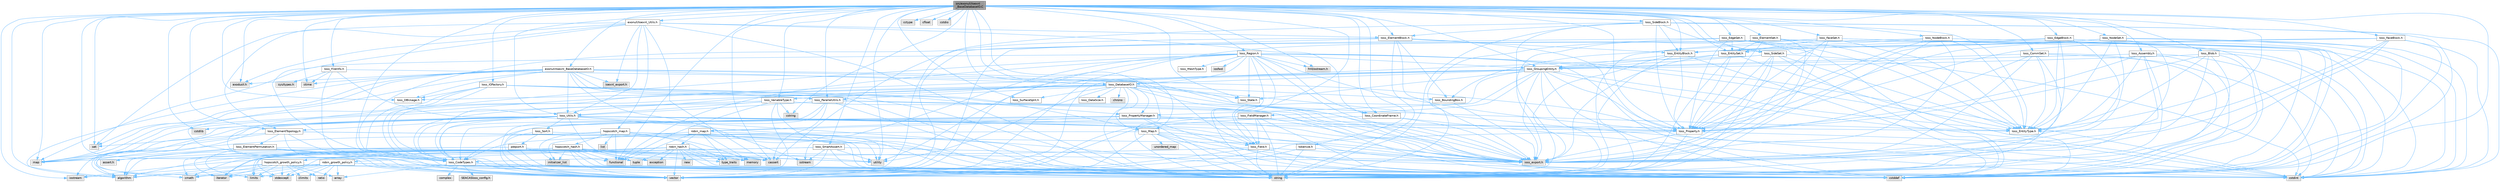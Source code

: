 digraph "src/exonull/Ioexnl_BaseDatabaseIO.C"
{
 // INTERACTIVE_SVG=YES
 // LATEX_PDF_SIZE
  bgcolor="transparent";
  edge [fontname=Helvetica,fontsize=10,labelfontname=Helvetica,labelfontsize=10];
  node [fontname=Helvetica,fontsize=10,shape=box,height=0.2,width=0.4];
  Node1 [id="Node000001",label="src/exonull/Ioexnl\l_BaseDatabaseIO.C",height=0.2,width=0.4,color="gray40", fillcolor="grey60", style="filled", fontcolor="black",tooltip=" "];
  Node1 -> Node2 [id="edge1_Node000001_Node000002",color="steelblue1",style="solid",tooltip=" "];
  Node2 [id="Node000002",label="Ioss_CodeTypes.h",height=0.2,width=0.4,color="grey40", fillcolor="white", style="filled",URL="$Ioss__CodeTypes_8h.html",tooltip=" "];
  Node2 -> Node3 [id="edge2_Node000002_Node000003",color="steelblue1",style="solid",tooltip=" "];
  Node3 [id="Node000003",label="array",height=0.2,width=0.4,color="grey60", fillcolor="#E0E0E0", style="filled",tooltip=" "];
  Node2 -> Node4 [id="edge3_Node000002_Node000004",color="steelblue1",style="solid",tooltip=" "];
  Node4 [id="Node000004",label="cstddef",height=0.2,width=0.4,color="grey60", fillcolor="#E0E0E0", style="filled",tooltip=" "];
  Node2 -> Node5 [id="edge4_Node000002_Node000005",color="steelblue1",style="solid",tooltip=" "];
  Node5 [id="Node000005",label="cstdint",height=0.2,width=0.4,color="grey60", fillcolor="#E0E0E0", style="filled",tooltip=" "];
  Node2 -> Node6 [id="edge5_Node000002_Node000006",color="steelblue1",style="solid",tooltip=" "];
  Node6 [id="Node000006",label="string",height=0.2,width=0.4,color="grey60", fillcolor="#E0E0E0", style="filled",tooltip=" "];
  Node2 -> Node7 [id="edge6_Node000002_Node000007",color="steelblue1",style="solid",tooltip=" "];
  Node7 [id="Node000007",label="vector",height=0.2,width=0.4,color="grey60", fillcolor="#E0E0E0", style="filled",tooltip=" "];
  Node2 -> Node8 [id="edge7_Node000002_Node000008",color="steelblue1",style="solid",tooltip=" "];
  Node8 [id="Node000008",label="SEACASIoss_config.h",height=0.2,width=0.4,color="grey60", fillcolor="#E0E0E0", style="filled",tooltip=" "];
  Node2 -> Node9 [id="edge8_Node000002_Node000009",color="steelblue1",style="solid",tooltip=" "];
  Node9 [id="Node000009",label="complex",height=0.2,width=0.4,color="grey60", fillcolor="#E0E0E0", style="filled",tooltip=" "];
  Node1 -> Node10 [id="edge9_Node000001_Node000010",color="steelblue1",style="solid",tooltip=" "];
  Node10 [id="Node000010",label="Ioss_ElementTopology.h",height=0.2,width=0.4,color="grey40", fillcolor="white", style="filled",URL="$Ioss__ElementTopology_8h.html",tooltip=" "];
  Node10 -> Node11 [id="edge10_Node000010_Node000011",color="steelblue1",style="solid",tooltip=" "];
  Node11 [id="Node000011",label="ioss_export.h",height=0.2,width=0.4,color="grey60", fillcolor="#E0E0E0", style="filled",tooltip=" "];
  Node10 -> Node2 [id="edge11_Node000010_Node000002",color="steelblue1",style="solid",tooltip=" "];
  Node10 -> Node12 [id="edge12_Node000010_Node000012",color="steelblue1",style="solid",tooltip=" "];
  Node12 [id="Node000012",label="Ioss_ElementPermutation.h",height=0.2,width=0.4,color="grey40", fillcolor="white", style="filled",URL="$Ioss__ElementPermutation_8h.html",tooltip=" "];
  Node12 -> Node11 [id="edge13_Node000012_Node000011",color="steelblue1",style="solid",tooltip=" "];
  Node12 -> Node2 [id="edge14_Node000012_Node000002",color="steelblue1",style="solid",tooltip=" "];
  Node12 -> Node13 [id="edge15_Node000012_Node000013",color="steelblue1",style="solid",tooltip=" "];
  Node13 [id="Node000013",label="assert.h",height=0.2,width=0.4,color="grey60", fillcolor="#E0E0E0", style="filled",tooltip=" "];
  Node12 -> Node14 [id="edge16_Node000012_Node000014",color="steelblue1",style="solid",tooltip=" "];
  Node14 [id="Node000014",label="limits",height=0.2,width=0.4,color="grey60", fillcolor="#E0E0E0", style="filled",tooltip=" "];
  Node12 -> Node15 [id="edge17_Node000012_Node000015",color="steelblue1",style="solid",tooltip=" "];
  Node15 [id="Node000015",label="map",height=0.2,width=0.4,color="grey60", fillcolor="#E0E0E0", style="filled",tooltip=" "];
  Node12 -> Node6 [id="edge18_Node000012_Node000006",color="steelblue1",style="solid",tooltip=" "];
  Node12 -> Node7 [id="edge19_Node000012_Node000007",color="steelblue1",style="solid",tooltip=" "];
  Node10 -> Node15 [id="edge20_Node000010_Node000015",color="steelblue1",style="solid",tooltip=" "];
  Node10 -> Node16 [id="edge21_Node000010_Node000016",color="steelblue1",style="solid",tooltip=" "];
  Node16 [id="Node000016",label="set",height=0.2,width=0.4,color="grey60", fillcolor="#E0E0E0", style="filled",tooltip=" "];
  Node10 -> Node6 [id="edge22_Node000010_Node000006",color="steelblue1",style="solid",tooltip=" "];
  Node10 -> Node7 [id="edge23_Node000010_Node000007",color="steelblue1",style="solid",tooltip=" "];
  Node1 -> Node17 [id="edge24_Node000001_Node000017",color="steelblue1",style="solid",tooltip=" "];
  Node17 [id="Node000017",label="Ioss_FileInfo.h",height=0.2,width=0.4,color="grey40", fillcolor="white", style="filled",URL="$Ioss__FileInfo_8h.html",tooltip=" "];
  Node17 -> Node11 [id="edge25_Node000017_Node000011",color="steelblue1",style="solid",tooltip=" "];
  Node17 -> Node2 [id="edge26_Node000017_Node000002",color="steelblue1",style="solid",tooltip=" "];
  Node17 -> Node18 [id="edge27_Node000017_Node000018",color="steelblue1",style="solid",tooltip=" "];
  Node18 [id="Node000018",label="ctime",height=0.2,width=0.4,color="grey60", fillcolor="#E0E0E0", style="filled",tooltip=" "];
  Node17 -> Node6 [id="edge28_Node000017_Node000006",color="steelblue1",style="solid",tooltip=" "];
  Node17 -> Node19 [id="edge29_Node000017_Node000019",color="steelblue1",style="solid",tooltip=" "];
  Node19 [id="Node000019",label="sys/types.h",height=0.2,width=0.4,color="grey60", fillcolor="#E0E0E0", style="filled",tooltip=" "];
  Node1 -> Node20 [id="edge30_Node000001_Node000020",color="steelblue1",style="solid",tooltip=" "];
  Node20 [id="Node000020",label="Ioss_IOFactory.h",height=0.2,width=0.4,color="grey40", fillcolor="white", style="filled",URL="$Ioss__IOFactory_8h.html",tooltip=" "];
  Node20 -> Node11 [id="edge31_Node000020_Node000011",color="steelblue1",style="solid",tooltip=" "];
  Node20 -> Node2 [id="edge32_Node000020_Node000002",color="steelblue1",style="solid",tooltip=" "];
  Node20 -> Node6 [id="edge33_Node000020_Node000006",color="steelblue1",style="solid",tooltip=" "];
  Node20 -> Node21 [id="edge34_Node000020_Node000021",color="steelblue1",style="solid",tooltip=" "];
  Node21 [id="Node000021",label="Ioss_DBUsage.h",height=0.2,width=0.4,color="grey40", fillcolor="white", style="filled",URL="$Ioss__DBUsage_8h.html",tooltip=" "];
  Node20 -> Node22 [id="edge35_Node000020_Node000022",color="steelblue1",style="solid",tooltip=" "];
  Node22 [id="Node000022",label="Ioss_ParallelUtils.h",height=0.2,width=0.4,color="grey40", fillcolor="white", style="filled",URL="$Ioss__ParallelUtils_8h.html",tooltip=" "];
  Node22 -> Node11 [id="edge36_Node000022_Node000011",color="steelblue1",style="solid",tooltip=" "];
  Node22 -> Node2 [id="edge37_Node000022_Node000002",color="steelblue1",style="solid",tooltip=" "];
  Node22 -> Node23 [id="edge38_Node000022_Node000023",color="steelblue1",style="solid",tooltip=" "];
  Node23 [id="Node000023",label="Ioss_Utils.h",height=0.2,width=0.4,color="grey40", fillcolor="white", style="filled",URL="$Ioss__Utils_8h.html",tooltip=" "];
  Node23 -> Node11 [id="edge39_Node000023_Node000011",color="steelblue1",style="solid",tooltip=" "];
  Node23 -> Node2 [id="edge40_Node000023_Node000002",color="steelblue1",style="solid",tooltip=" "];
  Node23 -> Node10 [id="edge41_Node000023_Node000010",color="steelblue1",style="solid",tooltip=" "];
  Node23 -> Node24 [id="edge42_Node000023_Node000024",color="steelblue1",style="solid",tooltip=" "];
  Node24 [id="Node000024",label="Ioss_EntityType.h",height=0.2,width=0.4,color="grey40", fillcolor="white", style="filled",URL="$Ioss__EntityType_8h.html",tooltip=" "];
  Node23 -> Node25 [id="edge43_Node000023_Node000025",color="steelblue1",style="solid",tooltip=" "];
  Node25 [id="Node000025",label="Ioss_Field.h",height=0.2,width=0.4,color="grey40", fillcolor="white", style="filled",URL="$Ioss__Field_8h.html",tooltip=" "];
  Node25 -> Node11 [id="edge44_Node000025_Node000011",color="steelblue1",style="solid",tooltip=" "];
  Node25 -> Node2 [id="edge45_Node000025_Node000002",color="steelblue1",style="solid",tooltip=" "];
  Node25 -> Node4 [id="edge46_Node000025_Node000004",color="steelblue1",style="solid",tooltip=" "];
  Node25 -> Node6 [id="edge47_Node000025_Node000006",color="steelblue1",style="solid",tooltip=" "];
  Node25 -> Node7 [id="edge48_Node000025_Node000007",color="steelblue1",style="solid",tooltip=" "];
  Node23 -> Node26 [id="edge49_Node000023_Node000026",color="steelblue1",style="solid",tooltip=" "];
  Node26 [id="Node000026",label="Ioss_Property.h",height=0.2,width=0.4,color="grey40", fillcolor="white", style="filled",URL="$Ioss__Property_8h.html",tooltip=" "];
  Node26 -> Node11 [id="edge50_Node000026_Node000011",color="steelblue1",style="solid",tooltip=" "];
  Node26 -> Node5 [id="edge51_Node000026_Node000005",color="steelblue1",style="solid",tooltip=" "];
  Node26 -> Node6 [id="edge52_Node000026_Node000006",color="steelblue1",style="solid",tooltip=" "];
  Node26 -> Node7 [id="edge53_Node000026_Node000007",color="steelblue1",style="solid",tooltip=" "];
  Node23 -> Node27 [id="edge54_Node000023_Node000027",color="steelblue1",style="solid",tooltip=" "];
  Node27 [id="Node000027",label="Ioss_Sort.h",height=0.2,width=0.4,color="grey40", fillcolor="white", style="filled",URL="$Ioss__Sort_8h.html",tooltip=" "];
  Node27 -> Node28 [id="edge55_Node000027_Node000028",color="steelblue1",style="solid",tooltip=" "];
  Node28 [id="Node000028",label="pdqsort.h",height=0.2,width=0.4,color="grey40", fillcolor="white", style="filled",URL="$pdqsort_8h.html",tooltip=" "];
  Node28 -> Node29 [id="edge56_Node000028_Node000029",color="steelblue1",style="solid",tooltip=" "];
  Node29 [id="Node000029",label="algorithm",height=0.2,width=0.4,color="grey60", fillcolor="#E0E0E0", style="filled",tooltip=" "];
  Node28 -> Node4 [id="edge57_Node000028_Node000004",color="steelblue1",style="solid",tooltip=" "];
  Node28 -> Node30 [id="edge58_Node000028_Node000030",color="steelblue1",style="solid",tooltip=" "];
  Node30 [id="Node000030",label="functional",height=0.2,width=0.4,color="grey60", fillcolor="#E0E0E0", style="filled",tooltip=" "];
  Node28 -> Node31 [id="edge59_Node000028_Node000031",color="steelblue1",style="solid",tooltip=" "];
  Node31 [id="Node000031",label="iterator",height=0.2,width=0.4,color="grey60", fillcolor="#E0E0E0", style="filled",tooltip=" "];
  Node28 -> Node32 [id="edge60_Node000028_Node000032",color="steelblue1",style="solid",tooltip=" "];
  Node32 [id="Node000032",label="utility",height=0.2,width=0.4,color="grey60", fillcolor="#E0E0E0", style="filled",tooltip=" "];
  Node27 -> Node4 [id="edge61_Node000027_Node000004",color="steelblue1",style="solid",tooltip=" "];
  Node27 -> Node7 [id="edge62_Node000027_Node000007",color="steelblue1",style="solid",tooltip=" "];
  Node23 -> Node29 [id="edge63_Node000023_Node000029",color="steelblue1",style="solid",tooltip=" "];
  Node23 -> Node33 [id="edge64_Node000023_Node000033",color="steelblue1",style="solid",tooltip=" "];
  Node33 [id="Node000033",label="cassert",height=0.2,width=0.4,color="grey60", fillcolor="#E0E0E0", style="filled",tooltip=" "];
  Node23 -> Node34 [id="edge65_Node000023_Node000034",color="steelblue1",style="solid",tooltip=" "];
  Node34 [id="Node000034",label="cmath",height=0.2,width=0.4,color="grey60", fillcolor="#E0E0E0", style="filled",tooltip=" "];
  Node23 -> Node4 [id="edge66_Node000023_Node000004",color="steelblue1",style="solid",tooltip=" "];
  Node23 -> Node5 [id="edge67_Node000023_Node000005",color="steelblue1",style="solid",tooltip=" "];
  Node23 -> Node35 [id="edge68_Node000023_Node000035",color="steelblue1",style="solid",tooltip=" "];
  Node35 [id="Node000035",label="cstdlib",height=0.2,width=0.4,color="grey60", fillcolor="#E0E0E0", style="filled",tooltip=" "];
  Node23 -> Node36 [id="edge69_Node000023_Node000036",color="steelblue1",style="solid",tooltip=" "];
  Node36 [id="Node000036",label="iostream",height=0.2,width=0.4,color="grey60", fillcolor="#E0E0E0", style="filled",tooltip=" "];
  Node23 -> Node37 [id="edge70_Node000023_Node000037",color="steelblue1",style="solid",tooltip=" "];
  Node37 [id="Node000037",label="stdexcept",height=0.2,width=0.4,color="grey60", fillcolor="#E0E0E0", style="filled",tooltip=" "];
  Node23 -> Node6 [id="edge71_Node000023_Node000006",color="steelblue1",style="solid",tooltip=" "];
  Node23 -> Node7 [id="edge72_Node000023_Node000007",color="steelblue1",style="solid",tooltip=" "];
  Node22 -> Node33 [id="edge73_Node000022_Node000033",color="steelblue1",style="solid",tooltip=" "];
  Node22 -> Node4 [id="edge74_Node000022_Node000004",color="steelblue1",style="solid",tooltip=" "];
  Node22 -> Node6 [id="edge75_Node000022_Node000006",color="steelblue1",style="solid",tooltip=" "];
  Node22 -> Node7 [id="edge76_Node000022_Node000007",color="steelblue1",style="solid",tooltip=" "];
  Node20 -> Node38 [id="edge77_Node000020_Node000038",color="steelblue1",style="solid",tooltip=" "];
  Node38 [id="Node000038",label="Ioss_PropertyManager.h",height=0.2,width=0.4,color="grey40", fillcolor="white", style="filled",URL="$Ioss__PropertyManager_8h.html",tooltip=" "];
  Node38 -> Node11 [id="edge78_Node000038_Node000011",color="steelblue1",style="solid",tooltip=" "];
  Node38 -> Node2 [id="edge79_Node000038_Node000002",color="steelblue1",style="solid",tooltip=" "];
  Node38 -> Node26 [id="edge80_Node000038_Node000026",color="steelblue1",style="solid",tooltip=" "];
  Node38 -> Node4 [id="edge81_Node000038_Node000004",color="steelblue1",style="solid",tooltip=" "];
  Node38 -> Node6 [id="edge82_Node000038_Node000006",color="steelblue1",style="solid",tooltip=" "];
  Node38 -> Node7 [id="edge83_Node000038_Node000007",color="steelblue1",style="solid",tooltip=" "];
  Node38 -> Node39 [id="edge84_Node000038_Node000039",color="steelblue1",style="solid",tooltip=" "];
  Node39 [id="Node000039",label="robin_map.h",height=0.2,width=0.4,color="grey40", fillcolor="white", style="filled",URL="$robin__map_8h.html",tooltip=" "];
  Node39 -> Node4 [id="edge85_Node000039_Node000004",color="steelblue1",style="solid",tooltip=" "];
  Node39 -> Node30 [id="edge86_Node000039_Node000030",color="steelblue1",style="solid",tooltip=" "];
  Node39 -> Node40 [id="edge87_Node000039_Node000040",color="steelblue1",style="solid",tooltip=" "];
  Node40 [id="Node000040",label="initializer_list",height=0.2,width=0.4,color="grey60", fillcolor="#E0E0E0", style="filled",tooltip=" "];
  Node39 -> Node41 [id="edge88_Node000039_Node000041",color="steelblue1",style="solid",tooltip=" "];
  Node41 [id="Node000041",label="memory",height=0.2,width=0.4,color="grey60", fillcolor="#E0E0E0", style="filled",tooltip=" "];
  Node39 -> Node42 [id="edge89_Node000039_Node000042",color="steelblue1",style="solid",tooltip=" "];
  Node42 [id="Node000042",label="type_traits",height=0.2,width=0.4,color="grey60", fillcolor="#E0E0E0", style="filled",tooltip=" "];
  Node39 -> Node32 [id="edge90_Node000039_Node000032",color="steelblue1",style="solid",tooltip=" "];
  Node39 -> Node43 [id="edge91_Node000039_Node000043",color="steelblue1",style="solid",tooltip=" "];
  Node43 [id="Node000043",label="robin_hash.h",height=0.2,width=0.4,color="grey40", fillcolor="white", style="filled",URL="$robin__hash_8h.html",tooltip=" "];
  Node43 -> Node29 [id="edge92_Node000043_Node000029",color="steelblue1",style="solid",tooltip=" "];
  Node43 -> Node33 [id="edge93_Node000043_Node000033",color="steelblue1",style="solid",tooltip=" "];
  Node43 -> Node34 [id="edge94_Node000043_Node000034",color="steelblue1",style="solid",tooltip=" "];
  Node43 -> Node4 [id="edge95_Node000043_Node000004",color="steelblue1",style="solid",tooltip=" "];
  Node43 -> Node5 [id="edge96_Node000043_Node000005",color="steelblue1",style="solid",tooltip=" "];
  Node43 -> Node44 [id="edge97_Node000043_Node000044",color="steelblue1",style="solid",tooltip=" "];
  Node44 [id="Node000044",label="exception",height=0.2,width=0.4,color="grey60", fillcolor="#E0E0E0", style="filled",tooltip=" "];
  Node43 -> Node31 [id="edge98_Node000043_Node000031",color="steelblue1",style="solid",tooltip=" "];
  Node43 -> Node14 [id="edge99_Node000043_Node000014",color="steelblue1",style="solid",tooltip=" "];
  Node43 -> Node41 [id="edge100_Node000043_Node000041",color="steelblue1",style="solid",tooltip=" "];
  Node43 -> Node45 [id="edge101_Node000043_Node000045",color="steelblue1",style="solid",tooltip=" "];
  Node45 [id="Node000045",label="new",height=0.2,width=0.4,color="grey60", fillcolor="#E0E0E0", style="filled",tooltip=" "];
  Node43 -> Node37 [id="edge102_Node000043_Node000037",color="steelblue1",style="solid",tooltip=" "];
  Node43 -> Node46 [id="edge103_Node000043_Node000046",color="steelblue1",style="solid",tooltip=" "];
  Node46 [id="Node000046",label="tuple",height=0.2,width=0.4,color="grey60", fillcolor="#E0E0E0", style="filled",tooltip=" "];
  Node43 -> Node42 [id="edge104_Node000043_Node000042",color="steelblue1",style="solid",tooltip=" "];
  Node43 -> Node32 [id="edge105_Node000043_Node000032",color="steelblue1",style="solid",tooltip=" "];
  Node43 -> Node7 [id="edge106_Node000043_Node000007",color="steelblue1",style="solid",tooltip=" "];
  Node43 -> Node47 [id="edge107_Node000043_Node000047",color="steelblue1",style="solid",tooltip=" "];
  Node47 [id="Node000047",label="robin_growth_policy.h",height=0.2,width=0.4,color="grey40", fillcolor="white", style="filled",URL="$robin__growth__policy_8h.html",tooltip=" "];
  Node47 -> Node29 [id="edge108_Node000047_Node000029",color="steelblue1",style="solid",tooltip=" "];
  Node47 -> Node3 [id="edge109_Node000047_Node000003",color="steelblue1",style="solid",tooltip=" "];
  Node47 -> Node48 [id="edge110_Node000047_Node000048",color="steelblue1",style="solid",tooltip=" "];
  Node48 [id="Node000048",label="climits",height=0.2,width=0.4,color="grey60", fillcolor="#E0E0E0", style="filled",tooltip=" "];
  Node47 -> Node34 [id="edge111_Node000047_Node000034",color="steelblue1",style="solid",tooltip=" "];
  Node47 -> Node4 [id="edge112_Node000047_Node000004",color="steelblue1",style="solid",tooltip=" "];
  Node47 -> Node5 [id="edge113_Node000047_Node000005",color="steelblue1",style="solid",tooltip=" "];
  Node47 -> Node31 [id="edge114_Node000047_Node000031",color="steelblue1",style="solid",tooltip=" "];
  Node47 -> Node14 [id="edge115_Node000047_Node000014",color="steelblue1",style="solid",tooltip=" "];
  Node47 -> Node49 [id="edge116_Node000047_Node000049",color="steelblue1",style="solid",tooltip=" "];
  Node49 [id="Node000049",label="ratio",height=0.2,width=0.4,color="grey60", fillcolor="#E0E0E0", style="filled",tooltip=" "];
  Node47 -> Node37 [id="edge117_Node000047_Node000037",color="steelblue1",style="solid",tooltip=" "];
  Node20 -> Node15 [id="edge118_Node000020_Node000015",color="steelblue1",style="solid",tooltip=" "];
  Node20 -> Node7 [id="edge119_Node000020_Node000007",color="steelblue1",style="solid",tooltip=" "];
  Node1 -> Node22 [id="edge120_Node000001_Node000022",color="steelblue1",style="solid",tooltip=" "];
  Node1 -> Node50 [id="edge121_Node000001_Node000050",color="steelblue1",style="solid",tooltip=" "];
  Node50 [id="Node000050",label="Ioss_SurfaceSplit.h",height=0.2,width=0.4,color="grey40", fillcolor="white", style="filled",URL="$Ioss__SurfaceSplit_8h.html",tooltip=" "];
  Node1 -> Node23 [id="edge122_Node000001_Node000023",color="steelblue1",style="solid",tooltip=" "];
  Node1 -> Node29 [id="edge123_Node000001_Node000029",color="steelblue1",style="solid",tooltip=" "];
  Node1 -> Node33 [id="edge124_Node000001_Node000033",color="steelblue1",style="solid",tooltip=" "];
  Node1 -> Node51 [id="edge125_Node000001_Node000051",color="steelblue1",style="solid",tooltip=" "];
  Node51 [id="Node000051",label="cctype",height=0.2,width=0.4,color="grey60", fillcolor="#E0E0E0", style="filled",tooltip=" "];
  Node1 -> Node52 [id="edge126_Node000001_Node000052",color="steelblue1",style="solid",tooltip=" "];
  Node52 [id="Node000052",label="cfloat",height=0.2,width=0.4,color="grey60", fillcolor="#E0E0E0", style="filled",tooltip=" "];
  Node1 -> Node4 [id="edge127_Node000001_Node000004",color="steelblue1",style="solid",tooltip=" "];
  Node1 -> Node53 [id="edge128_Node000001_Node000053",color="steelblue1",style="solid",tooltip=" "];
  Node53 [id="Node000053",label="cstdio",height=0.2,width=0.4,color="grey60", fillcolor="#E0E0E0", style="filled",tooltip=" "];
  Node1 -> Node35 [id="edge129_Node000001_Node000035",color="steelblue1",style="solid",tooltip=" "];
  Node1 -> Node54 [id="edge130_Node000001_Node000054",color="steelblue1",style="solid",tooltip=" "];
  Node54 [id="Node000054",label="cstring",height=0.2,width=0.4,color="grey60", fillcolor="#E0E0E0", style="filled",tooltip=" "];
  Node1 -> Node18 [id="edge131_Node000001_Node000018",color="steelblue1",style="solid",tooltip=" "];
  Node1 -> Node55 [id="edge132_Node000001_Node000055",color="steelblue1",style="solid",tooltip=" "];
  Node55 [id="Node000055",label="exodusII.h",height=0.2,width=0.4,color="grey60", fillcolor="#E0E0E0", style="filled",tooltip=" "];
  Node1 -> Node56 [id="edge133_Node000001_Node000056",color="steelblue1",style="solid",tooltip=" "];
  Node56 [id="Node000056",label="exonull/Ioexnl_BaseDatabaseIO.h",height=0.2,width=0.4,color="grey40", fillcolor="white", style="filled",URL="$Ioexnl__BaseDatabaseIO_8h.html",tooltip=" "];
  Node56 -> Node57 [id="edge134_Node000056_Node000057",color="steelblue1",style="solid",tooltip=" "];
  Node57 [id="Node000057",label="ioexnl_export.h",height=0.2,width=0.4,color="grey60", fillcolor="#E0E0E0", style="filled",tooltip=" "];
  Node56 -> Node21 [id="edge135_Node000056_Node000021",color="steelblue1",style="solid",tooltip=" "];
  Node56 -> Node58 [id="edge136_Node000056_Node000058",color="steelblue1",style="solid",tooltip=" "];
  Node58 [id="Node000058",label="Ioss_DatabaseIO.h",height=0.2,width=0.4,color="grey40", fillcolor="white", style="filled",URL="$Ioss__DatabaseIO_8h.html",tooltip=" "];
  Node58 -> Node11 [id="edge137_Node000058_Node000011",color="steelblue1",style="solid",tooltip=" "];
  Node58 -> Node59 [id="edge138_Node000058_Node000059",color="steelblue1",style="solid",tooltip=" "];
  Node59 [id="Node000059",label="Ioss_BoundingBox.h",height=0.2,width=0.4,color="grey40", fillcolor="white", style="filled",URL="$Ioss__BoundingBox_8h.html",tooltip=" "];
  Node59 -> Node11 [id="edge139_Node000059_Node000011",color="steelblue1",style="solid",tooltip=" "];
  Node58 -> Node2 [id="edge140_Node000058_Node000002",color="steelblue1",style="solid",tooltip=" "];
  Node58 -> Node21 [id="edge141_Node000058_Node000021",color="steelblue1",style="solid",tooltip=" "];
  Node58 -> Node60 [id="edge142_Node000058_Node000060",color="steelblue1",style="solid",tooltip=" "];
  Node60 [id="Node000060",label="Ioss_DataSize.h",height=0.2,width=0.4,color="grey40", fillcolor="white", style="filled",URL="$Ioss__DataSize_8h.html",tooltip=" "];
  Node58 -> Node24 [id="edge143_Node000058_Node000024",color="steelblue1",style="solid",tooltip=" "];
  Node58 -> Node61 [id="edge144_Node000058_Node000061",color="steelblue1",style="solid",tooltip=" "];
  Node61 [id="Node000061",label="Ioss_Map.h",height=0.2,width=0.4,color="grey40", fillcolor="white", style="filled",URL="$Ioss__Map_8h.html",tooltip=" "];
  Node61 -> Node11 [id="edge145_Node000061_Node000011",color="steelblue1",style="solid",tooltip=" "];
  Node61 -> Node2 [id="edge146_Node000061_Node000002",color="steelblue1",style="solid",tooltip=" "];
  Node61 -> Node25 [id="edge147_Node000061_Node000025",color="steelblue1",style="solid",tooltip=" "];
  Node61 -> Node4 [id="edge148_Node000061_Node000004",color="steelblue1",style="solid",tooltip=" "];
  Node61 -> Node5 [id="edge149_Node000061_Node000005",color="steelblue1",style="solid",tooltip=" "];
  Node61 -> Node6 [id="edge150_Node000061_Node000006",color="steelblue1",style="solid",tooltip=" "];
  Node61 -> Node7 [id="edge151_Node000061_Node000007",color="steelblue1",style="solid",tooltip=" "];
  Node61 -> Node62 [id="edge152_Node000061_Node000062",color="steelblue1",style="solid",tooltip=" "];
  Node62 [id="Node000062",label="unordered_map",height=0.2,width=0.4,color="grey60", fillcolor="#E0E0E0", style="filled",tooltip=" "];
  Node58 -> Node22 [id="edge153_Node000058_Node000022",color="steelblue1",style="solid",tooltip=" "];
  Node58 -> Node38 [id="edge154_Node000058_Node000038",color="steelblue1",style="solid",tooltip=" "];
  Node58 -> Node63 [id="edge155_Node000058_Node000063",color="steelblue1",style="solid",tooltip=" "];
  Node63 [id="Node000063",label="Ioss_State.h",height=0.2,width=0.4,color="grey40", fillcolor="white", style="filled",URL="$Ioss__State_8h.html",tooltip=" "];
  Node58 -> Node50 [id="edge156_Node000058_Node000050",color="steelblue1",style="solid",tooltip=" "];
  Node58 -> Node64 [id="edge157_Node000058_Node000064",color="steelblue1",style="solid",tooltip=" "];
  Node64 [id="Node000064",label="chrono",height=0.2,width=0.4,color="grey60", fillcolor="#E0E0E0", style="filled",tooltip=" "];
  Node58 -> Node4 [id="edge158_Node000058_Node000004",color="steelblue1",style="solid",tooltip=" "];
  Node58 -> Node5 [id="edge159_Node000058_Node000005",color="steelblue1",style="solid",tooltip=" "];
  Node58 -> Node15 [id="edge160_Node000058_Node000015",color="steelblue1",style="solid",tooltip=" "];
  Node58 -> Node6 [id="edge161_Node000058_Node000006",color="steelblue1",style="solid",tooltip=" "];
  Node58 -> Node32 [id="edge162_Node000058_Node000032",color="steelblue1",style="solid",tooltip=" "];
  Node58 -> Node7 [id="edge163_Node000058_Node000007",color="steelblue1",style="solid",tooltip=" "];
  Node56 -> Node25 [id="edge164_Node000056_Node000025",color="steelblue1",style="solid",tooltip=" "];
  Node56 -> Node61 [id="edge165_Node000056_Node000061",color="steelblue1",style="solid",tooltip=" "];
  Node56 -> Node23 [id="edge166_Node000056_Node000023",color="steelblue1",style="solid",tooltip=" "];
  Node56 -> Node55 [id="edge167_Node000056_Node000055",color="steelblue1",style="solid",tooltip=" "];
  Node56 -> Node29 [id="edge168_Node000056_Node000029",color="steelblue1",style="solid",tooltip=" "];
  Node56 -> Node5 [id="edge169_Node000056_Node000005",color="steelblue1",style="solid",tooltip=" "];
  Node56 -> Node18 [id="edge170_Node000056_Node000018",color="steelblue1",style="solid",tooltip=" "];
  Node56 -> Node15 [id="edge171_Node000056_Node000015",color="steelblue1",style="solid",tooltip=" "];
  Node56 -> Node16 [id="edge172_Node000056_Node000016",color="steelblue1",style="solid",tooltip=" "];
  Node56 -> Node65 [id="edge173_Node000056_Node000065",color="steelblue1",style="solid",tooltip=" "];
  Node65 [id="Node000065",label="sstream",height=0.2,width=0.4,color="grey60", fillcolor="#E0E0E0", style="filled",tooltip=" "];
  Node56 -> Node6 [id="edge174_Node000056_Node000006",color="steelblue1",style="solid",tooltip=" "];
  Node56 -> Node7 [id="edge175_Node000056_Node000007",color="steelblue1",style="solid",tooltip=" "];
  Node1 -> Node66 [id="edge176_Node000001_Node000066",color="steelblue1",style="solid",tooltip=" "];
  Node66 [id="Node000066",label="exonull/Ioexnl_Utils.h",height=0.2,width=0.4,color="grey40", fillcolor="white", style="filled",URL="$Ioexnl__Utils_8h.html",tooltip=" "];
  Node66 -> Node57 [id="edge177_Node000066_Node000057",color="steelblue1",style="solid",tooltip=" "];
  Node66 -> Node67 [id="edge178_Node000066_Node000067",color="steelblue1",style="solid",tooltip=" "];
  Node67 [id="Node000067",label="Ioss_CoordinateFrame.h",height=0.2,width=0.4,color="grey40", fillcolor="white", style="filled",URL="$Ioss__CoordinateFrame_8h.html",tooltip=" "];
  Node67 -> Node11 [id="edge179_Node000067_Node000011",color="steelblue1",style="solid",tooltip=" "];
  Node67 -> Node5 [id="edge180_Node000067_Node000005",color="steelblue1",style="solid",tooltip=" "];
  Node67 -> Node7 [id="edge181_Node000067_Node000007",color="steelblue1",style="solid",tooltip=" "];
  Node66 -> Node68 [id="edge182_Node000066_Node000068",color="steelblue1",style="solid",tooltip=" "];
  Node68 [id="Node000068",label="Ioss_ElementBlock.h",height=0.2,width=0.4,color="grey40", fillcolor="white", style="filled",URL="$Ioss__ElementBlock_8h.html",tooltip=" "];
  Node68 -> Node11 [id="edge183_Node000068_Node000011",color="steelblue1",style="solid",tooltip=" "];
  Node68 -> Node59 [id="edge184_Node000068_Node000059",color="steelblue1",style="solid",tooltip=" "];
  Node68 -> Node2 [id="edge185_Node000068_Node000002",color="steelblue1",style="solid",tooltip=" "];
  Node68 -> Node69 [id="edge186_Node000068_Node000069",color="steelblue1",style="solid",tooltip=" "];
  Node69 [id="Node000069",label="Ioss_EntityBlock.h",height=0.2,width=0.4,color="grey40", fillcolor="white", style="filled",URL="$Ioss__EntityBlock_8h.html",tooltip=" "];
  Node69 -> Node11 [id="edge187_Node000069_Node000011",color="steelblue1",style="solid",tooltip=" "];
  Node69 -> Node70 [id="edge188_Node000069_Node000070",color="steelblue1",style="solid",tooltip=" "];
  Node70 [id="Node000070",label="Ioss_GroupingEntity.h",height=0.2,width=0.4,color="grey40", fillcolor="white", style="filled",URL="$Ioss__GroupingEntity_8h.html",tooltip=" "];
  Node70 -> Node11 [id="edge189_Node000070_Node000011",color="steelblue1",style="solid",tooltip=" "];
  Node70 -> Node2 [id="edge190_Node000070_Node000002",color="steelblue1",style="solid",tooltip=" "];
  Node70 -> Node58 [id="edge191_Node000070_Node000058",color="steelblue1",style="solid",tooltip=" "];
  Node70 -> Node24 [id="edge192_Node000070_Node000024",color="steelblue1",style="solid",tooltip=" "];
  Node70 -> Node25 [id="edge193_Node000070_Node000025",color="steelblue1",style="solid",tooltip=" "];
  Node70 -> Node71 [id="edge194_Node000070_Node000071",color="steelblue1",style="solid",tooltip=" "];
  Node71 [id="Node000071",label="Ioss_FieldManager.h",height=0.2,width=0.4,color="grey40", fillcolor="white", style="filled",URL="$Ioss__FieldManager_8h.html",tooltip=" "];
  Node71 -> Node11 [id="edge195_Node000071_Node000011",color="steelblue1",style="solid",tooltip=" "];
  Node71 -> Node2 [id="edge196_Node000071_Node000002",color="steelblue1",style="solid",tooltip=" "];
  Node71 -> Node25 [id="edge197_Node000071_Node000025",color="steelblue1",style="solid",tooltip=" "];
  Node71 -> Node4 [id="edge198_Node000071_Node000004",color="steelblue1",style="solid",tooltip=" "];
  Node71 -> Node6 [id="edge199_Node000071_Node000006",color="steelblue1",style="solid",tooltip=" "];
  Node71 -> Node7 [id="edge200_Node000071_Node000007",color="steelblue1",style="solid",tooltip=" "];
  Node71 -> Node39 [id="edge201_Node000071_Node000039",color="steelblue1",style="solid",tooltip=" "];
  Node70 -> Node26 [id="edge202_Node000070_Node000026",color="steelblue1",style="solid",tooltip=" "];
  Node70 -> Node38 [id="edge203_Node000070_Node000038",color="steelblue1",style="solid",tooltip=" "];
  Node70 -> Node63 [id="edge204_Node000070_Node000063",color="steelblue1",style="solid",tooltip=" "];
  Node70 -> Node72 [id="edge205_Node000070_Node000072",color="steelblue1",style="solid",tooltip=" "];
  Node72 [id="Node000072",label="Ioss_VariableType.h",height=0.2,width=0.4,color="grey40", fillcolor="white", style="filled",URL="$Ioss__VariableType_8h.html",tooltip=" "];
  Node72 -> Node11 [id="edge206_Node000072_Node000011",color="steelblue1",style="solid",tooltip=" "];
  Node72 -> Node2 [id="edge207_Node000072_Node000002",color="steelblue1",style="solid",tooltip=" "];
  Node72 -> Node23 [id="edge208_Node000072_Node000023",color="steelblue1",style="solid",tooltip=" "];
  Node72 -> Node54 [id="edge209_Node000072_Node000054",color="steelblue1",style="solid",tooltip=" "];
  Node72 -> Node30 [id="edge210_Node000072_Node000030",color="steelblue1",style="solid",tooltip=" "];
  Node72 -> Node15 [id="edge211_Node000072_Node000015",color="steelblue1",style="solid",tooltip=" "];
  Node72 -> Node6 [id="edge212_Node000072_Node000006",color="steelblue1",style="solid",tooltip=" "];
  Node72 -> Node7 [id="edge213_Node000072_Node000007",color="steelblue1",style="solid",tooltip=" "];
  Node70 -> Node4 [id="edge214_Node000070_Node000004",color="steelblue1",style="solid",tooltip=" "];
  Node70 -> Node5 [id="edge215_Node000070_Node000005",color="steelblue1",style="solid",tooltip=" "];
  Node70 -> Node6 [id="edge216_Node000070_Node000006",color="steelblue1",style="solid",tooltip=" "];
  Node70 -> Node7 [id="edge217_Node000070_Node000007",color="steelblue1",style="solid",tooltip=" "];
  Node69 -> Node26 [id="edge218_Node000069_Node000026",color="steelblue1",style="solid",tooltip=" "];
  Node69 -> Node4 [id="edge219_Node000069_Node000004",color="steelblue1",style="solid",tooltip=" "];
  Node69 -> Node6 [id="edge220_Node000069_Node000006",color="steelblue1",style="solid",tooltip=" "];
  Node68 -> Node26 [id="edge221_Node000068_Node000026",color="steelblue1",style="solid",tooltip=" "];
  Node68 -> Node33 [id="edge222_Node000068_Node000033",color="steelblue1",style="solid",tooltip=" "];
  Node68 -> Node6 [id="edge223_Node000068_Node000006",color="steelblue1",style="solid",tooltip=" "];
  Node66 -> Node10 [id="edge224_Node000066_Node000010",color="steelblue1",style="solid",tooltip=" "];
  Node66 -> Node23 [id="edge225_Node000066_Node000023",color="steelblue1",style="solid",tooltip=" "];
  Node66 -> Node33 [id="edge226_Node000066_Node000033",color="steelblue1",style="solid",tooltip=" "];
  Node66 -> Node55 [id="edge227_Node000066_Node000055",color="steelblue1",style="solid",tooltip=" "];
  Node66 -> Node16 [id="edge228_Node000066_Node000016",color="steelblue1",style="solid",tooltip=" "];
  Node66 -> Node6 [id="edge229_Node000066_Node000006",color="steelblue1",style="solid",tooltip=" "];
  Node66 -> Node7 [id="edge230_Node000066_Node000007",color="steelblue1",style="solid",tooltip=" "];
  Node66 -> Node73 [id="edge231_Node000066_Node000073",color="steelblue1",style="solid",tooltip=" "];
  Node73 [id="Node000073",label="hopscotch_map.h",height=0.2,width=0.4,color="grey40", fillcolor="white", style="filled",URL="$hopscotch__map_8h.html",tooltip=" "];
  Node73 -> Node29 [id="edge232_Node000073_Node000029",color="steelblue1",style="solid",tooltip=" "];
  Node73 -> Node4 [id="edge233_Node000073_Node000004",color="steelblue1",style="solid",tooltip=" "];
  Node73 -> Node30 [id="edge234_Node000073_Node000030",color="steelblue1",style="solid",tooltip=" "];
  Node73 -> Node40 [id="edge235_Node000073_Node000040",color="steelblue1",style="solid",tooltip=" "];
  Node73 -> Node74 [id="edge236_Node000073_Node000074",color="steelblue1",style="solid",tooltip=" "];
  Node74 [id="Node000074",label="list",height=0.2,width=0.4,color="grey60", fillcolor="#E0E0E0", style="filled",tooltip=" "];
  Node73 -> Node41 [id="edge237_Node000073_Node000041",color="steelblue1",style="solid",tooltip=" "];
  Node73 -> Node42 [id="edge238_Node000073_Node000042",color="steelblue1",style="solid",tooltip=" "];
  Node73 -> Node32 [id="edge239_Node000073_Node000032",color="steelblue1",style="solid",tooltip=" "];
  Node73 -> Node75 [id="edge240_Node000073_Node000075",color="steelblue1",style="solid",tooltip=" "];
  Node75 [id="Node000075",label="hopscotch_hash.h",height=0.2,width=0.4,color="grey40", fillcolor="white", style="filled",URL="$hopscotch__hash_8h.html",tooltip=" "];
  Node75 -> Node29 [id="edge241_Node000075_Node000029",color="steelblue1",style="solid",tooltip=" "];
  Node75 -> Node33 [id="edge242_Node000075_Node000033",color="steelblue1",style="solid",tooltip=" "];
  Node75 -> Node34 [id="edge243_Node000075_Node000034",color="steelblue1",style="solid",tooltip=" "];
  Node75 -> Node4 [id="edge244_Node000075_Node000004",color="steelblue1",style="solid",tooltip=" "];
  Node75 -> Node5 [id="edge245_Node000075_Node000005",color="steelblue1",style="solid",tooltip=" "];
  Node75 -> Node44 [id="edge246_Node000075_Node000044",color="steelblue1",style="solid",tooltip=" "];
  Node75 -> Node30 [id="edge247_Node000075_Node000030",color="steelblue1",style="solid",tooltip=" "];
  Node75 -> Node40 [id="edge248_Node000075_Node000040",color="steelblue1",style="solid",tooltip=" "];
  Node75 -> Node31 [id="edge249_Node000075_Node000031",color="steelblue1",style="solid",tooltip=" "];
  Node75 -> Node14 [id="edge250_Node000075_Node000014",color="steelblue1",style="solid",tooltip=" "];
  Node75 -> Node41 [id="edge251_Node000075_Node000041",color="steelblue1",style="solid",tooltip=" "];
  Node75 -> Node37 [id="edge252_Node000075_Node000037",color="steelblue1",style="solid",tooltip=" "];
  Node75 -> Node46 [id="edge253_Node000075_Node000046",color="steelblue1",style="solid",tooltip=" "];
  Node75 -> Node42 [id="edge254_Node000075_Node000042",color="steelblue1",style="solid",tooltip=" "];
  Node75 -> Node32 [id="edge255_Node000075_Node000032",color="steelblue1",style="solid",tooltip=" "];
  Node75 -> Node7 [id="edge256_Node000075_Node000007",color="steelblue1",style="solid",tooltip=" "];
  Node75 -> Node76 [id="edge257_Node000075_Node000076",color="steelblue1",style="solid",tooltip=" "];
  Node76 [id="Node000076",label="hopscotch_growth_policy.h",height=0.2,width=0.4,color="grey40", fillcolor="white", style="filled",URL="$hopscotch__growth__policy_8h.html",tooltip=" "];
  Node76 -> Node29 [id="edge258_Node000076_Node000029",color="steelblue1",style="solid",tooltip=" "];
  Node76 -> Node3 [id="edge259_Node000076_Node000003",color="steelblue1",style="solid",tooltip=" "];
  Node76 -> Node48 [id="edge260_Node000076_Node000048",color="steelblue1",style="solid",tooltip=" "];
  Node76 -> Node34 [id="edge261_Node000076_Node000034",color="steelblue1",style="solid",tooltip=" "];
  Node76 -> Node4 [id="edge262_Node000076_Node000004",color="steelblue1",style="solid",tooltip=" "];
  Node76 -> Node5 [id="edge263_Node000076_Node000005",color="steelblue1",style="solid",tooltip=" "];
  Node76 -> Node31 [id="edge264_Node000076_Node000031",color="steelblue1",style="solid",tooltip=" "];
  Node76 -> Node14 [id="edge265_Node000076_Node000014",color="steelblue1",style="solid",tooltip=" "];
  Node76 -> Node49 [id="edge266_Node000076_Node000049",color="steelblue1",style="solid",tooltip=" "];
  Node76 -> Node37 [id="edge267_Node000076_Node000037",color="steelblue1",style="solid",tooltip=" "];
  Node76 -> Node36 [id="edge268_Node000076_Node000036",color="steelblue1",style="solid",tooltip=" "];
  Node1 -> Node77 [id="edge269_Node000001_Node000077",color="steelblue1",style="solid",tooltip=" "];
  Node77 [id="Node000077",label="fmt/ostream.h",height=0.2,width=0.4,color="grey60", fillcolor="#E0E0E0", style="filled",tooltip=" "];
  Node1 -> Node30 [id="edge270_Node000001_Node000030",color="steelblue1",style="solid",tooltip=" "];
  Node1 -> Node36 [id="edge271_Node000001_Node000036",color="steelblue1",style="solid",tooltip=" "];
  Node1 -> Node15 [id="edge272_Node000001_Node000015",color="steelblue1",style="solid",tooltip=" "];
  Node1 -> Node16 [id="edge273_Node000001_Node000016",color="steelblue1",style="solid",tooltip=" "];
  Node1 -> Node6 [id="edge274_Node000001_Node000006",color="steelblue1",style="solid",tooltip=" "];
  Node1 -> Node78 [id="edge275_Node000001_Node000078",color="steelblue1",style="solid",tooltip=" "];
  Node78 [id="Node000078",label="tokenize.h",height=0.2,width=0.4,color="grey40", fillcolor="white", style="filled",URL="$tokenize_8h.html",tooltip=" "];
  Node78 -> Node11 [id="edge276_Node000078_Node000011",color="steelblue1",style="solid",tooltip=" "];
  Node78 -> Node6 [id="edge277_Node000078_Node000006",color="steelblue1",style="solid",tooltip=" "];
  Node78 -> Node7 [id="edge278_Node000078_Node000007",color="steelblue1",style="solid",tooltip=" "];
  Node1 -> Node32 [id="edge279_Node000001_Node000032",color="steelblue1",style="solid",tooltip=" "];
  Node1 -> Node7 [id="edge280_Node000001_Node000007",color="steelblue1",style="solid",tooltip=" "];
  Node1 -> Node79 [id="edge281_Node000001_Node000079",color="steelblue1",style="solid",tooltip=" "];
  Node79 [id="Node000079",label="Ioss_Assembly.h",height=0.2,width=0.4,color="grey40", fillcolor="white", style="filled",URL="$Ioss__Assembly_8h.html",tooltip=" "];
  Node79 -> Node11 [id="edge282_Node000079_Node000011",color="steelblue1",style="solid",tooltip=" "];
  Node79 -> Node24 [id="edge283_Node000079_Node000024",color="steelblue1",style="solid",tooltip=" "];
  Node79 -> Node26 [id="edge284_Node000079_Node000026",color="steelblue1",style="solid",tooltip=" "];
  Node79 -> Node70 [id="edge285_Node000079_Node000070",color="steelblue1",style="solid",tooltip=" "];
  Node79 -> Node4 [id="edge286_Node000079_Node000004",color="steelblue1",style="solid",tooltip=" "];
  Node79 -> Node5 [id="edge287_Node000079_Node000005",color="steelblue1",style="solid",tooltip=" "];
  Node79 -> Node6 [id="edge288_Node000079_Node000006",color="steelblue1",style="solid",tooltip=" "];
  Node1 -> Node80 [id="edge289_Node000001_Node000080",color="steelblue1",style="solid",tooltip=" "];
  Node80 [id="Node000080",label="Ioss_Blob.h",height=0.2,width=0.4,color="grey40", fillcolor="white", style="filled",URL="$Ioss__Blob_8h.html",tooltip=" "];
  Node80 -> Node11 [id="edge290_Node000080_Node000011",color="steelblue1",style="solid",tooltip=" "];
  Node80 -> Node24 [id="edge291_Node000080_Node000024",color="steelblue1",style="solid",tooltip=" "];
  Node80 -> Node26 [id="edge292_Node000080_Node000026",color="steelblue1",style="solid",tooltip=" "];
  Node80 -> Node70 [id="edge293_Node000080_Node000070",color="steelblue1",style="solid",tooltip=" "];
  Node80 -> Node4 [id="edge294_Node000080_Node000004",color="steelblue1",style="solid",tooltip=" "];
  Node80 -> Node5 [id="edge295_Node000080_Node000005",color="steelblue1",style="solid",tooltip=" "];
  Node80 -> Node6 [id="edge296_Node000080_Node000006",color="steelblue1",style="solid",tooltip=" "];
  Node1 -> Node81 [id="edge297_Node000001_Node000081",color="steelblue1",style="solid",tooltip=" "];
  Node81 [id="Node000081",label="Ioss_CommSet.h",height=0.2,width=0.4,color="grey40", fillcolor="white", style="filled",URL="$Ioss__CommSet_8h.html",tooltip=" "];
  Node81 -> Node11 [id="edge298_Node000081_Node000011",color="steelblue1",style="solid",tooltip=" "];
  Node81 -> Node24 [id="edge299_Node000081_Node000024",color="steelblue1",style="solid",tooltip=" "];
  Node81 -> Node70 [id="edge300_Node000081_Node000070",color="steelblue1",style="solid",tooltip=" "];
  Node81 -> Node26 [id="edge301_Node000081_Node000026",color="steelblue1",style="solid",tooltip=" "];
  Node81 -> Node4 [id="edge302_Node000081_Node000004",color="steelblue1",style="solid",tooltip=" "];
  Node81 -> Node5 [id="edge303_Node000081_Node000005",color="steelblue1",style="solid",tooltip=" "];
  Node81 -> Node6 [id="edge304_Node000081_Node000006",color="steelblue1",style="solid",tooltip=" "];
  Node1 -> Node67 [id="edge305_Node000001_Node000067",color="steelblue1",style="solid",tooltip=" "];
  Node1 -> Node21 [id="edge306_Node000001_Node000021",color="steelblue1",style="solid",tooltip=" "];
  Node1 -> Node58 [id="edge307_Node000001_Node000058",color="steelblue1",style="solid",tooltip=" "];
  Node1 -> Node82 [id="edge308_Node000001_Node000082",color="steelblue1",style="solid",tooltip=" "];
  Node82 [id="Node000082",label="Ioss_EdgeBlock.h",height=0.2,width=0.4,color="grey40", fillcolor="white", style="filled",URL="$Ioss__EdgeBlock_8h.html",tooltip=" "];
  Node82 -> Node11 [id="edge309_Node000082_Node000011",color="steelblue1",style="solid",tooltip=" "];
  Node82 -> Node24 [id="edge310_Node000082_Node000024",color="steelblue1",style="solid",tooltip=" "];
  Node82 -> Node69 [id="edge311_Node000082_Node000069",color="steelblue1",style="solid",tooltip=" "];
  Node82 -> Node26 [id="edge312_Node000082_Node000026",color="steelblue1",style="solid",tooltip=" "];
  Node82 -> Node4 [id="edge313_Node000082_Node000004",color="steelblue1",style="solid",tooltip=" "];
  Node82 -> Node5 [id="edge314_Node000082_Node000005",color="steelblue1",style="solid",tooltip=" "];
  Node82 -> Node6 [id="edge315_Node000082_Node000006",color="steelblue1",style="solid",tooltip=" "];
  Node1 -> Node83 [id="edge316_Node000001_Node000083",color="steelblue1",style="solid",tooltip=" "];
  Node83 [id="Node000083",label="Ioss_EdgeSet.h",height=0.2,width=0.4,color="grey40", fillcolor="white", style="filled",URL="$Ioss__EdgeSet_8h.html",tooltip=" "];
  Node83 -> Node11 [id="edge317_Node000083_Node000011",color="steelblue1",style="solid",tooltip=" "];
  Node83 -> Node24 [id="edge318_Node000083_Node000024",color="steelblue1",style="solid",tooltip=" "];
  Node83 -> Node26 [id="edge319_Node000083_Node000026",color="steelblue1",style="solid",tooltip=" "];
  Node83 -> Node84 [id="edge320_Node000083_Node000084",color="steelblue1",style="solid",tooltip=" "];
  Node84 [id="Node000084",label="Ioss_EntitySet.h",height=0.2,width=0.4,color="grey40", fillcolor="white", style="filled",URL="$Ioss__EntitySet_8h.html",tooltip=" "];
  Node84 -> Node11 [id="edge321_Node000084_Node000011",color="steelblue1",style="solid",tooltip=" "];
  Node84 -> Node70 [id="edge322_Node000084_Node000070",color="steelblue1",style="solid",tooltip=" "];
  Node84 -> Node26 [id="edge323_Node000084_Node000026",color="steelblue1",style="solid",tooltip=" "];
  Node84 -> Node4 [id="edge324_Node000084_Node000004",color="steelblue1",style="solid",tooltip=" "];
  Node84 -> Node6 [id="edge325_Node000084_Node000006",color="steelblue1",style="solid",tooltip=" "];
  Node83 -> Node4 [id="edge326_Node000083_Node000004",color="steelblue1",style="solid",tooltip=" "];
  Node83 -> Node5 [id="edge327_Node000083_Node000005",color="steelblue1",style="solid",tooltip=" "];
  Node83 -> Node6 [id="edge328_Node000083_Node000006",color="steelblue1",style="solid",tooltip=" "];
  Node83 -> Node7 [id="edge329_Node000083_Node000007",color="steelblue1",style="solid",tooltip=" "];
  Node1 -> Node68 [id="edge330_Node000001_Node000068",color="steelblue1",style="solid",tooltip=" "];
  Node1 -> Node85 [id="edge331_Node000001_Node000085",color="steelblue1",style="solid",tooltip=" "];
  Node85 [id="Node000085",label="Ioss_ElementSet.h",height=0.2,width=0.4,color="grey40", fillcolor="white", style="filled",URL="$Ioss__ElementSet_8h.html",tooltip=" "];
  Node85 -> Node11 [id="edge332_Node000085_Node000011",color="steelblue1",style="solid",tooltip=" "];
  Node85 -> Node24 [id="edge333_Node000085_Node000024",color="steelblue1",style="solid",tooltip=" "];
  Node85 -> Node26 [id="edge334_Node000085_Node000026",color="steelblue1",style="solid",tooltip=" "];
  Node85 -> Node84 [id="edge335_Node000085_Node000084",color="steelblue1",style="solid",tooltip=" "];
  Node85 -> Node4 [id="edge336_Node000085_Node000004",color="steelblue1",style="solid",tooltip=" "];
  Node85 -> Node5 [id="edge337_Node000085_Node000005",color="steelblue1",style="solid",tooltip=" "];
  Node85 -> Node6 [id="edge338_Node000085_Node000006",color="steelblue1",style="solid",tooltip=" "];
  Node85 -> Node7 [id="edge339_Node000085_Node000007",color="steelblue1",style="solid",tooltip=" "];
  Node1 -> Node69 [id="edge340_Node000001_Node000069",color="steelblue1",style="solid",tooltip=" "];
  Node1 -> Node84 [id="edge341_Node000001_Node000084",color="steelblue1",style="solid",tooltip=" "];
  Node1 -> Node24 [id="edge342_Node000001_Node000024",color="steelblue1",style="solid",tooltip=" "];
  Node1 -> Node86 [id="edge343_Node000001_Node000086",color="steelblue1",style="solid",tooltip=" "];
  Node86 [id="Node000086",label="Ioss_FaceBlock.h",height=0.2,width=0.4,color="grey40", fillcolor="white", style="filled",URL="$Ioss__FaceBlock_8h.html",tooltip=" "];
  Node86 -> Node11 [id="edge344_Node000086_Node000011",color="steelblue1",style="solid",tooltip=" "];
  Node86 -> Node24 [id="edge345_Node000086_Node000024",color="steelblue1",style="solid",tooltip=" "];
  Node86 -> Node69 [id="edge346_Node000086_Node000069",color="steelblue1",style="solid",tooltip=" "];
  Node86 -> Node26 [id="edge347_Node000086_Node000026",color="steelblue1",style="solid",tooltip=" "];
  Node86 -> Node4 [id="edge348_Node000086_Node000004",color="steelblue1",style="solid",tooltip=" "];
  Node86 -> Node5 [id="edge349_Node000086_Node000005",color="steelblue1",style="solid",tooltip=" "];
  Node86 -> Node6 [id="edge350_Node000086_Node000006",color="steelblue1",style="solid",tooltip=" "];
  Node1 -> Node87 [id="edge351_Node000001_Node000087",color="steelblue1",style="solid",tooltip=" "];
  Node87 [id="Node000087",label="Ioss_FaceSet.h",height=0.2,width=0.4,color="grey40", fillcolor="white", style="filled",URL="$Ioss__FaceSet_8h.html",tooltip=" "];
  Node87 -> Node11 [id="edge352_Node000087_Node000011",color="steelblue1",style="solid",tooltip=" "];
  Node87 -> Node24 [id="edge353_Node000087_Node000024",color="steelblue1",style="solid",tooltip=" "];
  Node87 -> Node26 [id="edge354_Node000087_Node000026",color="steelblue1",style="solid",tooltip=" "];
  Node87 -> Node84 [id="edge355_Node000087_Node000084",color="steelblue1",style="solid",tooltip=" "];
  Node87 -> Node4 [id="edge356_Node000087_Node000004",color="steelblue1",style="solid",tooltip=" "];
  Node87 -> Node5 [id="edge357_Node000087_Node000005",color="steelblue1",style="solid",tooltip=" "];
  Node87 -> Node6 [id="edge358_Node000087_Node000006",color="steelblue1",style="solid",tooltip=" "];
  Node87 -> Node7 [id="edge359_Node000087_Node000007",color="steelblue1",style="solid",tooltip=" "];
  Node1 -> Node25 [id="edge360_Node000001_Node000025",color="steelblue1",style="solid",tooltip=" "];
  Node1 -> Node70 [id="edge361_Node000001_Node000070",color="steelblue1",style="solid",tooltip=" "];
  Node1 -> Node61 [id="edge362_Node000001_Node000061",color="steelblue1",style="solid",tooltip=" "];
  Node1 -> Node88 [id="edge363_Node000001_Node000088",color="steelblue1",style="solid",tooltip=" "];
  Node88 [id="Node000088",label="Ioss_NodeBlock.h",height=0.2,width=0.4,color="grey40", fillcolor="white", style="filled",URL="$Ioss__NodeBlock_8h.html",tooltip=" "];
  Node88 -> Node11 [id="edge364_Node000088_Node000011",color="steelblue1",style="solid",tooltip=" "];
  Node88 -> Node59 [id="edge365_Node000088_Node000059",color="steelblue1",style="solid",tooltip=" "];
  Node88 -> Node69 [id="edge366_Node000088_Node000069",color="steelblue1",style="solid",tooltip=" "];
  Node88 -> Node24 [id="edge367_Node000088_Node000024",color="steelblue1",style="solid",tooltip=" "];
  Node88 -> Node26 [id="edge368_Node000088_Node000026",color="steelblue1",style="solid",tooltip=" "];
  Node88 -> Node4 [id="edge369_Node000088_Node000004",color="steelblue1",style="solid",tooltip=" "];
  Node88 -> Node5 [id="edge370_Node000088_Node000005",color="steelblue1",style="solid",tooltip=" "];
  Node88 -> Node6 [id="edge371_Node000088_Node000006",color="steelblue1",style="solid",tooltip=" "];
  Node1 -> Node89 [id="edge372_Node000001_Node000089",color="steelblue1",style="solid",tooltip=" "];
  Node89 [id="Node000089",label="Ioss_NodeSet.h",height=0.2,width=0.4,color="grey40", fillcolor="white", style="filled",URL="$Ioss__NodeSet_8h.html",tooltip=" "];
  Node89 -> Node11 [id="edge373_Node000089_Node000011",color="steelblue1",style="solid",tooltip=" "];
  Node89 -> Node24 [id="edge374_Node000089_Node000024",color="steelblue1",style="solid",tooltip=" "];
  Node89 -> Node26 [id="edge375_Node000089_Node000026",color="steelblue1",style="solid",tooltip=" "];
  Node89 -> Node84 [id="edge376_Node000089_Node000084",color="steelblue1",style="solid",tooltip=" "];
  Node89 -> Node4 [id="edge377_Node000089_Node000004",color="steelblue1",style="solid",tooltip=" "];
  Node89 -> Node5 [id="edge378_Node000089_Node000005",color="steelblue1",style="solid",tooltip=" "];
  Node89 -> Node6 [id="edge379_Node000089_Node000006",color="steelblue1",style="solid",tooltip=" "];
  Node1 -> Node26 [id="edge380_Node000001_Node000026",color="steelblue1",style="solid",tooltip=" "];
  Node1 -> Node90 [id="edge381_Node000001_Node000090",color="steelblue1",style="solid",tooltip=" "];
  Node90 [id="Node000090",label="Ioss_Region.h",height=0.2,width=0.4,color="grey40", fillcolor="white", style="filled",URL="$Ioss__Region_8h.html",tooltip=" "];
  Node90 -> Node11 [id="edge382_Node000090_Node000011",color="steelblue1",style="solid",tooltip=" "];
  Node90 -> Node67 [id="edge383_Node000090_Node000067",color="steelblue1",style="solid",tooltip=" "];
  Node90 -> Node58 [id="edge384_Node000090_Node000058",color="steelblue1",style="solid",tooltip=" "];
  Node90 -> Node24 [id="edge385_Node000090_Node000024",color="steelblue1",style="solid",tooltip=" "];
  Node90 -> Node25 [id="edge386_Node000090_Node000025",color="steelblue1",style="solid",tooltip=" "];
  Node90 -> Node70 [id="edge387_Node000090_Node000070",color="steelblue1",style="solid",tooltip=" "];
  Node90 -> Node91 [id="edge388_Node000090_Node000091",color="steelblue1",style="solid",tooltip=" "];
  Node91 [id="Node000091",label="Ioss_MeshType.h",height=0.2,width=0.4,color="grey40", fillcolor="white", style="filled",URL="$Ioss__MeshType_8h.html",tooltip=" "];
  Node90 -> Node26 [id="edge389_Node000090_Node000026",color="steelblue1",style="solid",tooltip=" "];
  Node90 -> Node63 [id="edge390_Node000090_Node000063",color="steelblue1",style="solid",tooltip=" "];
  Node90 -> Node4 [id="edge391_Node000090_Node000004",color="steelblue1",style="solid",tooltip=" "];
  Node90 -> Node5 [id="edge392_Node000090_Node000005",color="steelblue1",style="solid",tooltip=" "];
  Node90 -> Node30 [id="edge393_Node000090_Node000030",color="steelblue1",style="solid",tooltip=" "];
  Node90 -> Node92 [id="edge394_Node000090_Node000092",color="steelblue1",style="solid",tooltip=" "];
  Node92 [id="Node000092",label="iosfwd",height=0.2,width=0.4,color="grey60", fillcolor="#E0E0E0", style="filled",tooltip=" "];
  Node90 -> Node15 [id="edge395_Node000090_Node000015",color="steelblue1",style="solid",tooltip=" "];
  Node90 -> Node6 [id="edge396_Node000090_Node000006",color="steelblue1",style="solid",tooltip=" "];
  Node90 -> Node32 [id="edge397_Node000090_Node000032",color="steelblue1",style="solid",tooltip=" "];
  Node90 -> Node7 [id="edge398_Node000090_Node000007",color="steelblue1",style="solid",tooltip=" "];
  Node90 -> Node65 [id="edge399_Node000090_Node000065",color="steelblue1",style="solid",tooltip=" "];
  Node90 -> Node77 [id="edge400_Node000090_Node000077",color="steelblue1",style="solid",tooltip=" "];
  Node1 -> Node93 [id="edge401_Node000001_Node000093",color="steelblue1",style="solid",tooltip=" "];
  Node93 [id="Node000093",label="Ioss_SideBlock.h",height=0.2,width=0.4,color="grey40", fillcolor="white", style="filled",URL="$Ioss__SideBlock_8h.html",tooltip=" "];
  Node93 -> Node11 [id="edge402_Node000093_Node000011",color="steelblue1",style="solid",tooltip=" "];
  Node93 -> Node68 [id="edge403_Node000093_Node000068",color="steelblue1",style="solid",tooltip=" "];
  Node93 -> Node69 [id="edge404_Node000093_Node000069",color="steelblue1",style="solid",tooltip=" "];
  Node93 -> Node24 [id="edge405_Node000093_Node000024",color="steelblue1",style="solid",tooltip=" "];
  Node93 -> Node26 [id="edge406_Node000093_Node000026",color="steelblue1",style="solid",tooltip=" "];
  Node93 -> Node94 [id="edge407_Node000093_Node000094",color="steelblue1",style="solid",tooltip=" "];
  Node94 [id="Node000094",label="Ioss_SideSet.h",height=0.2,width=0.4,color="grey40", fillcolor="white", style="filled",URL="$Ioss__SideSet_8h.html",tooltip=" "];
  Node94 -> Node11 [id="edge408_Node000094_Node000011",color="steelblue1",style="solid",tooltip=" "];
  Node94 -> Node24 [id="edge409_Node000094_Node000024",color="steelblue1",style="solid",tooltip=" "];
  Node94 -> Node70 [id="edge410_Node000094_Node000070",color="steelblue1",style="solid",tooltip=" "];
  Node94 -> Node26 [id="edge411_Node000094_Node000026",color="steelblue1",style="solid",tooltip=" "];
  Node94 -> Node4 [id="edge412_Node000094_Node000004",color="steelblue1",style="solid",tooltip=" "];
  Node94 -> Node5 [id="edge413_Node000094_Node000005",color="steelblue1",style="solid",tooltip=" "];
  Node94 -> Node6 [id="edge414_Node000094_Node000006",color="steelblue1",style="solid",tooltip=" "];
  Node94 -> Node7 [id="edge415_Node000094_Node000007",color="steelblue1",style="solid",tooltip=" "];
  Node93 -> Node4 [id="edge416_Node000093_Node000004",color="steelblue1",style="solid",tooltip=" "];
  Node93 -> Node5 [id="edge417_Node000093_Node000005",color="steelblue1",style="solid",tooltip=" "];
  Node93 -> Node6 [id="edge418_Node000093_Node000006",color="steelblue1",style="solid",tooltip=" "];
  Node93 -> Node7 [id="edge419_Node000093_Node000007",color="steelblue1",style="solid",tooltip=" "];
  Node1 -> Node94 [id="edge420_Node000001_Node000094",color="steelblue1",style="solid",tooltip=" "];
  Node1 -> Node95 [id="edge421_Node000001_Node000095",color="steelblue1",style="solid",tooltip=" "];
  Node95 [id="Node000095",label="Ioss_SmartAssert.h",height=0.2,width=0.4,color="grey40", fillcolor="white", style="filled",URL="$Ioss__SmartAssert_8h.html",tooltip=" "];
  Node95 -> Node11 [id="edge422_Node000095_Node000011",color="steelblue1",style="solid",tooltip=" "];
  Node95 -> Node36 [id="edge423_Node000095_Node000036",color="steelblue1",style="solid",tooltip=" "];
  Node95 -> Node15 [id="edge424_Node000095_Node000015",color="steelblue1",style="solid",tooltip=" "];
  Node95 -> Node65 [id="edge425_Node000095_Node000065",color="steelblue1",style="solid",tooltip=" "];
  Node95 -> Node6 [id="edge426_Node000095_Node000006",color="steelblue1",style="solid",tooltip=" "];
  Node95 -> Node32 [id="edge427_Node000095_Node000032",color="steelblue1",style="solid",tooltip=" "];
  Node95 -> Node7 [id="edge428_Node000095_Node000007",color="steelblue1",style="solid",tooltip=" "];
  Node1 -> Node63 [id="edge429_Node000001_Node000063",color="steelblue1",style="solid",tooltip=" "];
  Node1 -> Node72 [id="edge430_Node000001_Node000072",color="steelblue1",style="solid",tooltip=" "];
}

